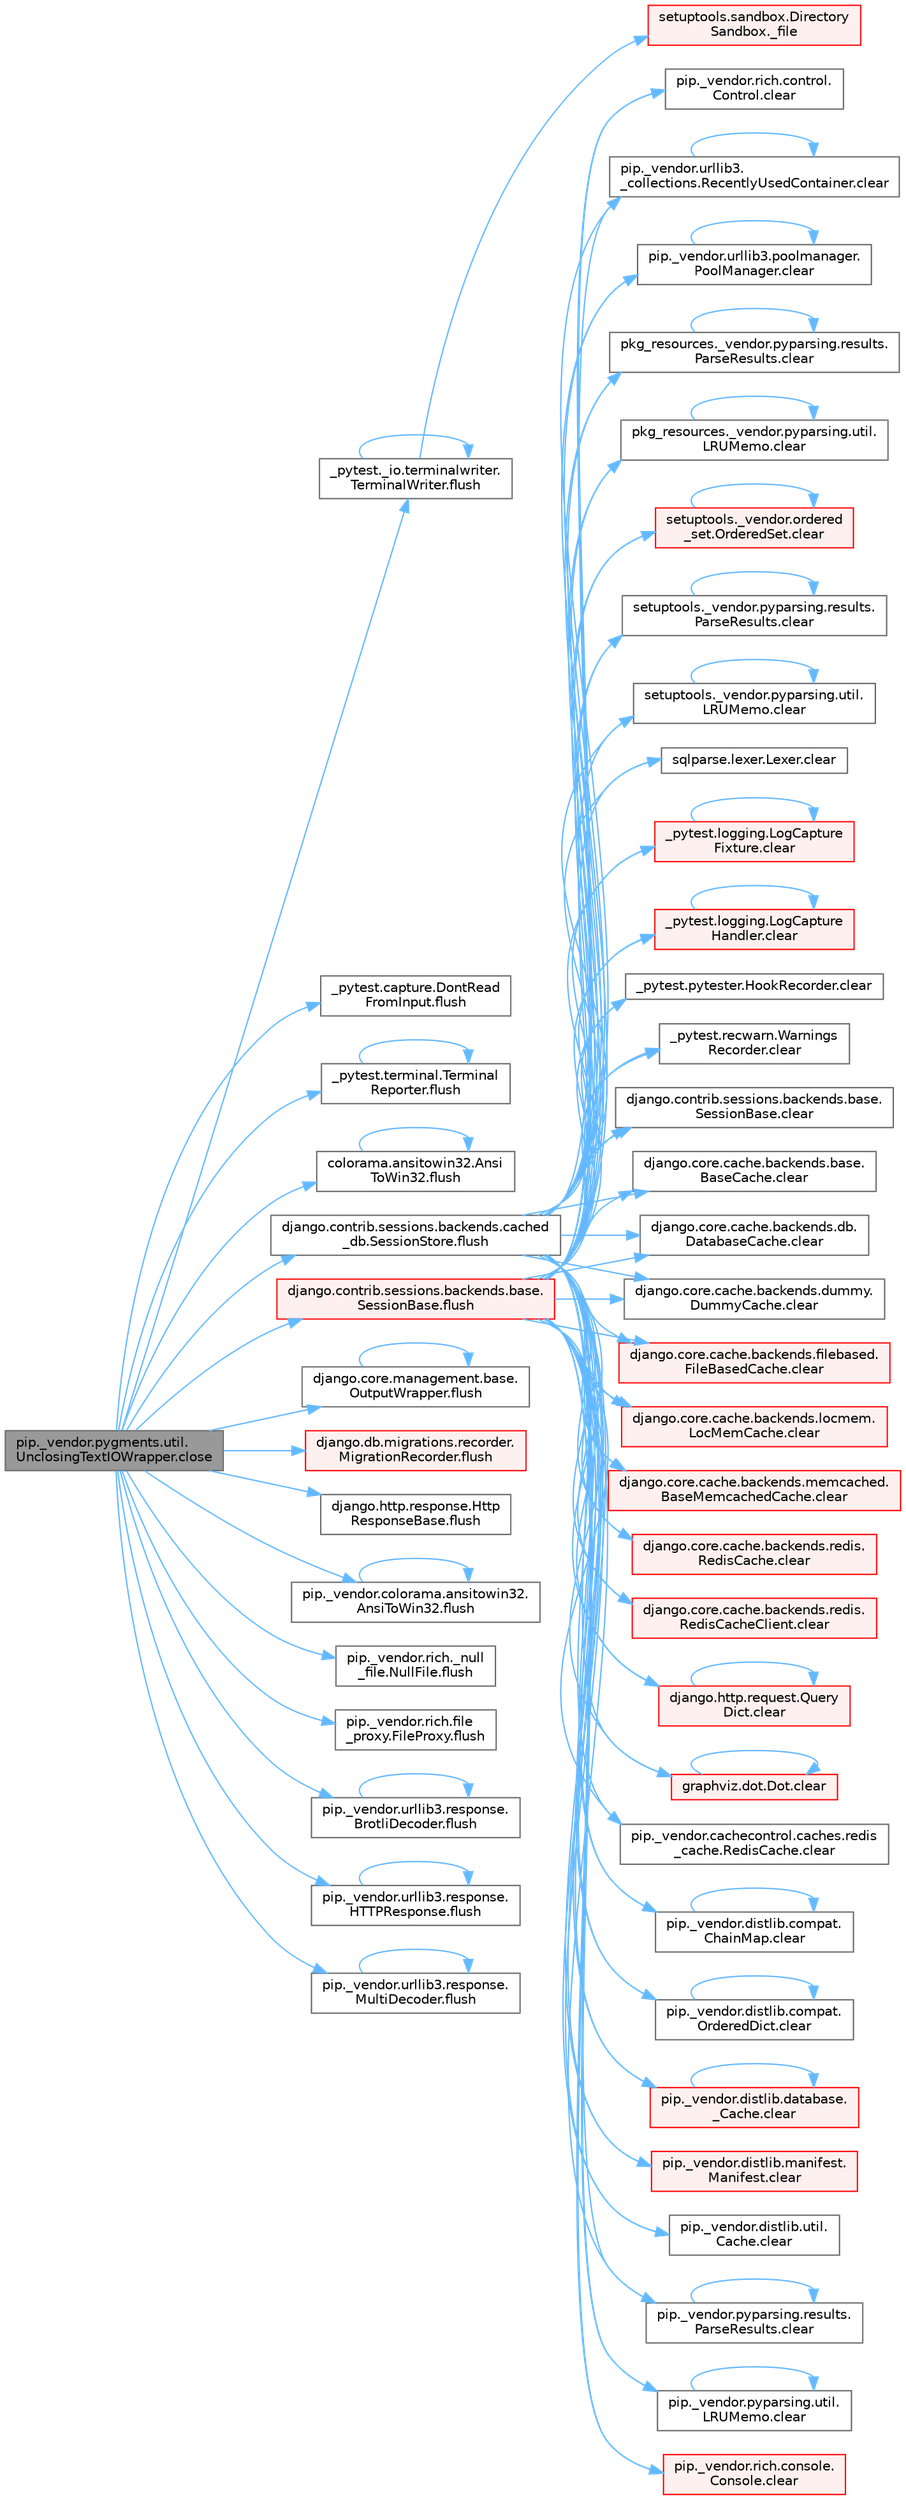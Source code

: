 digraph "pip._vendor.pygments.util.UnclosingTextIOWrapper.close"
{
 // LATEX_PDF_SIZE
  bgcolor="transparent";
  edge [fontname=Helvetica,fontsize=10,labelfontname=Helvetica,labelfontsize=10];
  node [fontname=Helvetica,fontsize=10,shape=box,height=0.2,width=0.4];
  rankdir="LR";
  Node1 [id="Node000001",label="pip._vendor.pygments.util.\lUnclosingTextIOWrapper.close",height=0.2,width=0.4,color="gray40", fillcolor="grey60", style="filled", fontcolor="black",tooltip=" "];
  Node1 -> Node2 [id="edge1_Node000001_Node000002",color="steelblue1",style="solid",tooltip=" "];
  Node2 [id="Node000002",label="_pytest._io.terminalwriter.\lTerminalWriter.flush",height=0.2,width=0.4,color="grey40", fillcolor="white", style="filled",URL="$class__pytest_1_1__io_1_1terminalwriter_1_1_terminal_writer.html#a843da9eb57c455ee17b0aac062288702",tooltip=" "];
  Node2 -> Node3 [id="edge2_Node000002_Node000003",color="steelblue1",style="solid",tooltip=" "];
  Node3 [id="Node000003",label="setuptools.sandbox.Directory\lSandbox._file",height=0.2,width=0.4,color="red", fillcolor="#FFF0F0", style="filled",URL="$classsetuptools_1_1sandbox_1_1_directory_sandbox.html#acf799106ef73553cbfdf57cc16babd98",tooltip=" "];
  Node2 -> Node2 [id="edge3_Node000002_Node000002",color="steelblue1",style="solid",tooltip=" "];
  Node1 -> Node6 [id="edge4_Node000001_Node000006",color="steelblue1",style="solid",tooltip=" "];
  Node6 [id="Node000006",label="_pytest.capture.DontRead\lFromInput.flush",height=0.2,width=0.4,color="grey40", fillcolor="white", style="filled",URL="$class__pytest_1_1capture_1_1_dont_read_from_input.html#a077768fd4551ea4669db05b09e56435b",tooltip=" "];
  Node1 -> Node7 [id="edge5_Node000001_Node000007",color="steelblue1",style="solid",tooltip=" "];
  Node7 [id="Node000007",label="_pytest.terminal.Terminal\lReporter.flush",height=0.2,width=0.4,color="grey40", fillcolor="white", style="filled",URL="$class__pytest_1_1terminal_1_1_terminal_reporter.html#ac64ff3675724a2a61394acac1ac093bd",tooltip=" "];
  Node7 -> Node7 [id="edge6_Node000007_Node000007",color="steelblue1",style="solid",tooltip=" "];
  Node1 -> Node8 [id="edge7_Node000001_Node000008",color="steelblue1",style="solid",tooltip=" "];
  Node8 [id="Node000008",label="colorama.ansitowin32.Ansi\lToWin32.flush",height=0.2,width=0.4,color="grey40", fillcolor="white", style="filled",URL="$classcolorama_1_1ansitowin32_1_1_ansi_to_win32.html#a689ccc4c4f6f7ee486e9d40cf0fb2679",tooltip=" "];
  Node8 -> Node8 [id="edge8_Node000008_Node000008",color="steelblue1",style="solid",tooltip=" "];
  Node1 -> Node9 [id="edge9_Node000001_Node000009",color="steelblue1",style="solid",tooltip=" "];
  Node9 [id="Node000009",label="django.contrib.sessions.backends.base.\lSessionBase.flush",height=0.2,width=0.4,color="red", fillcolor="#FFF0F0", style="filled",URL="$classdjango_1_1contrib_1_1sessions_1_1backends_1_1base_1_1_session_base.html#a915ab38003d5f0be1ce9f849583910bb",tooltip=" "];
  Node9 -> Node10 [id="edge10_Node000009_Node000010",color="steelblue1",style="solid",tooltip=" "];
  Node10 [id="Node000010",label="_pytest.logging.LogCapture\lFixture.clear",height=0.2,width=0.4,color="red", fillcolor="#FFF0F0", style="filled",URL="$class__pytest_1_1logging_1_1_log_capture_fixture.html#ae1d5f85c897b637582ba1fc528c957b2",tooltip=" "];
  Node10 -> Node10 [id="edge11_Node000010_Node000010",color="steelblue1",style="solid",tooltip=" "];
  Node9 -> Node12 [id="edge12_Node000009_Node000012",color="steelblue1",style="solid",tooltip=" "];
  Node12 [id="Node000012",label="_pytest.logging.LogCapture\lHandler.clear",height=0.2,width=0.4,color="red", fillcolor="#FFF0F0", style="filled",URL="$class__pytest_1_1logging_1_1_log_capture_handler.html#ace280d99c67150fd06c5e96423ba321b",tooltip=" "];
  Node12 -> Node12 [id="edge13_Node000012_Node000012",color="steelblue1",style="solid",tooltip=" "];
  Node9 -> Node27 [id="edge14_Node000009_Node000027",color="steelblue1",style="solid",tooltip=" "];
  Node27 [id="Node000027",label="_pytest.pytester.HookRecorder.clear",height=0.2,width=0.4,color="grey40", fillcolor="white", style="filled",URL="$class__pytest_1_1pytester_1_1_hook_recorder.html#ace9cadc17e50ce92135ce95e9cd4840c",tooltip=" "];
  Node9 -> Node28 [id="edge15_Node000009_Node000028",color="steelblue1",style="solid",tooltip=" "];
  Node28 [id="Node000028",label="_pytest.recwarn.Warnings\lRecorder.clear",height=0.2,width=0.4,color="grey40", fillcolor="white", style="filled",URL="$class__pytest_1_1recwarn_1_1_warnings_recorder.html#a855636d2352b31c057db58cf8bd00a5f",tooltip=" "];
  Node9 -> Node29 [id="edge16_Node000009_Node000029",color="steelblue1",style="solid",tooltip=" "];
  Node29 [id="Node000029",label="django.contrib.sessions.backends.base.\lSessionBase.clear",height=0.2,width=0.4,color="grey40", fillcolor="white", style="filled",URL="$classdjango_1_1contrib_1_1sessions_1_1backends_1_1base_1_1_session_base.html#af73c950d34ba4e5b8023a29c562a7583",tooltip=" "];
  Node9 -> Node30 [id="edge17_Node000009_Node000030",color="steelblue1",style="solid",tooltip=" "];
  Node30 [id="Node000030",label="django.core.cache.backends.base.\lBaseCache.clear",height=0.2,width=0.4,color="grey40", fillcolor="white", style="filled",URL="$classdjango_1_1core_1_1cache_1_1backends_1_1base_1_1_base_cache.html#a3c05b007431b2d757eb31f2df58d5840",tooltip=" "];
  Node9 -> Node31 [id="edge18_Node000009_Node000031",color="steelblue1",style="solid",tooltip=" "];
  Node31 [id="Node000031",label="django.core.cache.backends.db.\lDatabaseCache.clear",height=0.2,width=0.4,color="grey40", fillcolor="white", style="filled",URL="$classdjango_1_1core_1_1cache_1_1backends_1_1db_1_1_database_cache.html#a2e1999d0369363fbf2d194b636881d02",tooltip=" "];
  Node9 -> Node32 [id="edge19_Node000009_Node000032",color="steelblue1",style="solid",tooltip=" "];
  Node32 [id="Node000032",label="django.core.cache.backends.dummy.\lDummyCache.clear",height=0.2,width=0.4,color="grey40", fillcolor="white", style="filled",URL="$classdjango_1_1core_1_1cache_1_1backends_1_1dummy_1_1_dummy_cache.html#abb1ed9ca818119fda55950daaf95376a",tooltip=" "];
  Node9 -> Node33 [id="edge20_Node000009_Node000033",color="steelblue1",style="solid",tooltip=" "];
  Node33 [id="Node000033",label="django.core.cache.backends.filebased.\lFileBasedCache.clear",height=0.2,width=0.4,color="red", fillcolor="#FFF0F0", style="filled",URL="$classdjango_1_1core_1_1cache_1_1backends_1_1filebased_1_1_file_based_cache.html#a5ef508441cb4efd19dca2faafa249ee0",tooltip=" "];
  Node9 -> Node258 [id="edge21_Node000009_Node000258",color="steelblue1",style="solid",tooltip=" "];
  Node258 [id="Node000258",label="django.core.cache.backends.locmem.\lLocMemCache.clear",height=0.2,width=0.4,color="red", fillcolor="#FFF0F0", style="filled",URL="$classdjango_1_1core_1_1cache_1_1backends_1_1locmem_1_1_loc_mem_cache.html#a929bad1fce4b534e368548b4dee5698f",tooltip=" "];
  Node9 -> Node259 [id="edge22_Node000009_Node000259",color="steelblue1",style="solid",tooltip=" "];
  Node259 [id="Node000259",label="django.core.cache.backends.memcached.\lBaseMemcachedCache.clear",height=0.2,width=0.4,color="red", fillcolor="#FFF0F0", style="filled",URL="$classdjango_1_1core_1_1cache_1_1backends_1_1memcached_1_1_base_memcached_cache.html#a4a2cecf926a596317505f2332628f27e",tooltip=" "];
  Node9 -> Node260 [id="edge23_Node000009_Node000260",color="steelblue1",style="solid",tooltip=" "];
  Node260 [id="Node000260",label="django.core.cache.backends.redis.\lRedisCache.clear",height=0.2,width=0.4,color="red", fillcolor="#FFF0F0", style="filled",URL="$classdjango_1_1core_1_1cache_1_1backends_1_1redis_1_1_redis_cache.html#a715f0e1c2c44f1d79279916b50ffb682",tooltip=" "];
  Node9 -> Node261 [id="edge24_Node000009_Node000261",color="steelblue1",style="solid",tooltip=" "];
  Node261 [id="Node000261",label="django.core.cache.backends.redis.\lRedisCacheClient.clear",height=0.2,width=0.4,color="red", fillcolor="#FFF0F0", style="filled",URL="$classdjango_1_1core_1_1cache_1_1backends_1_1redis_1_1_redis_cache_client.html#aeaa14fd87f6d60367334717b61ba5993",tooltip=" "];
  Node9 -> Node265 [id="edge25_Node000009_Node000265",color="steelblue1",style="solid",tooltip=" "];
  Node265 [id="Node000265",label="django.http.request.Query\lDict.clear",height=0.2,width=0.4,color="red", fillcolor="#FFF0F0", style="filled",URL="$classdjango_1_1http_1_1request_1_1_query_dict.html#a4493c6f63cb878cb379efa44fea5722f",tooltip=" "];
  Node265 -> Node265 [id="edge26_Node000265_Node000265",color="steelblue1",style="solid",tooltip=" "];
  Node9 -> Node267 [id="edge27_Node000009_Node000267",color="steelblue1",style="solid",tooltip=" "];
  Node267 [id="Node000267",label="graphviz.dot.Dot.clear",height=0.2,width=0.4,color="red", fillcolor="#FFF0F0", style="filled",URL="$classgraphviz_1_1dot_1_1_dot.html#a3739c3ecf0ed2c2ea589738870819ef0",tooltip=" "];
  Node267 -> Node267 [id="edge28_Node000267_Node000267",color="steelblue1",style="solid",tooltip=" "];
  Node9 -> Node272 [id="edge29_Node000009_Node000272",color="steelblue1",style="solid",tooltip=" "];
  Node272 [id="Node000272",label="pip._vendor.cachecontrol.caches.redis\l_cache.RedisCache.clear",height=0.2,width=0.4,color="grey40", fillcolor="white", style="filled",URL="$classpip_1_1__vendor_1_1cachecontrol_1_1caches_1_1redis__cache_1_1_redis_cache.html#a217ee5834664749fd4d9cc65de5c7a4f",tooltip=" "];
  Node9 -> Node273 [id="edge30_Node000009_Node000273",color="steelblue1",style="solid",tooltip=" "];
  Node273 [id="Node000273",label="pip._vendor.distlib.compat.\lChainMap.clear",height=0.2,width=0.4,color="grey40", fillcolor="white", style="filled",URL="$classpip_1_1__vendor_1_1distlib_1_1compat_1_1_chain_map.html#a1694ad9f6888c7a6dce00cebd0cd08f4",tooltip=" "];
  Node273 -> Node273 [id="edge31_Node000273_Node000273",color="steelblue1",style="solid",tooltip=" "];
  Node9 -> Node274 [id="edge32_Node000009_Node000274",color="steelblue1",style="solid",tooltip=" "];
  Node274 [id="Node000274",label="pip._vendor.distlib.compat.\lOrderedDict.clear",height=0.2,width=0.4,color="grey40", fillcolor="white", style="filled",URL="$classpip_1_1__vendor_1_1distlib_1_1compat_1_1_ordered_dict.html#a60b69880d95dca03203124a6ea0cac94",tooltip=" "];
  Node274 -> Node274 [id="edge33_Node000274_Node000274",color="steelblue1",style="solid",tooltip=" "];
  Node9 -> Node275 [id="edge34_Node000009_Node000275",color="steelblue1",style="solid",tooltip=" "];
  Node275 [id="Node000275",label="pip._vendor.distlib.database.\l_Cache.clear",height=0.2,width=0.4,color="red", fillcolor="#FFF0F0", style="filled",URL="$classpip_1_1__vendor_1_1distlib_1_1database_1_1___cache.html#af81ee07ea1881ddaf69c99c4a2c9df41",tooltip=" "];
  Node275 -> Node275 [id="edge35_Node000275_Node000275",color="steelblue1",style="solid",tooltip=" "];
  Node9 -> Node4433 [id="edge36_Node000009_Node004433",color="steelblue1",style="solid",tooltip=" "];
  Node4433 [id="Node004433",label="pip._vendor.distlib.manifest.\lManifest.clear",height=0.2,width=0.4,color="red", fillcolor="#FFF0F0", style="filled",URL="$classpip_1_1__vendor_1_1distlib_1_1manifest_1_1_manifest.html#a415875ee7b2fe97d61f871a97e4ca891",tooltip=" "];
  Node9 -> Node4434 [id="edge37_Node000009_Node004434",color="steelblue1",style="solid",tooltip=" "];
  Node4434 [id="Node004434",label="pip._vendor.distlib.util.\lCache.clear",height=0.2,width=0.4,color="grey40", fillcolor="white", style="filled",URL="$classpip_1_1__vendor_1_1distlib_1_1util_1_1_cache.html#a18b1028244493764ba547e8b2eddfd15",tooltip=" "];
  Node9 -> Node4435 [id="edge38_Node000009_Node004435",color="steelblue1",style="solid",tooltip=" "];
  Node4435 [id="Node004435",label="pip._vendor.pyparsing.results.\lParseResults.clear",height=0.2,width=0.4,color="grey40", fillcolor="white", style="filled",URL="$classpip_1_1__vendor_1_1pyparsing_1_1results_1_1_parse_results.html#a8046849694e7a06573357f3a73bfd311",tooltip=" "];
  Node4435 -> Node4435 [id="edge39_Node004435_Node004435",color="steelblue1",style="solid",tooltip=" "];
  Node9 -> Node4436 [id="edge40_Node000009_Node004436",color="steelblue1",style="solid",tooltip=" "];
  Node4436 [id="Node004436",label="pip._vendor.pyparsing.util.\lLRUMemo.clear",height=0.2,width=0.4,color="grey40", fillcolor="white", style="filled",URL="$classpip_1_1__vendor_1_1pyparsing_1_1util_1_1_l_r_u_memo.html#a303f6eac42dc5558fbfcc3a4c4de31be",tooltip=" "];
  Node4436 -> Node4436 [id="edge41_Node004436_Node004436",color="steelblue1",style="solid",tooltip=" "];
  Node9 -> Node4437 [id="edge42_Node000009_Node004437",color="steelblue1",style="solid",tooltip=" "];
  Node4437 [id="Node004437",label="pip._vendor.rich.console.\lConsole.clear",height=0.2,width=0.4,color="red", fillcolor="#FFF0F0", style="filled",URL="$classpip_1_1__vendor_1_1rich_1_1console_1_1_console.html#a070ad8e3a6105d8de88b03a9e1f3a17f",tooltip=" "];
  Node9 -> Node4440 [id="edge43_Node000009_Node004440",color="steelblue1",style="solid",tooltip=" "];
  Node4440 [id="Node004440",label="pip._vendor.rich.control.\lControl.clear",height=0.2,width=0.4,color="grey40", fillcolor="white", style="filled",URL="$classpip_1_1__vendor_1_1rich_1_1control_1_1_control.html#ae49765e54321334055cb4dcd84ce01e3",tooltip=" "];
  Node9 -> Node4441 [id="edge44_Node000009_Node004441",color="steelblue1",style="solid",tooltip=" "];
  Node4441 [id="Node004441",label="pip._vendor.urllib3.\l_collections.RecentlyUsedContainer.clear",height=0.2,width=0.4,color="grey40", fillcolor="white", style="filled",URL="$classpip_1_1__vendor_1_1urllib3_1_1__collections_1_1_recently_used_container.html#a3887543985b3c77ec6f250b0b4fe1087",tooltip=" "];
  Node4441 -> Node4441 [id="edge45_Node004441_Node004441",color="steelblue1",style="solid",tooltip=" "];
  Node9 -> Node4442 [id="edge46_Node000009_Node004442",color="steelblue1",style="solid",tooltip=" "];
  Node4442 [id="Node004442",label="pip._vendor.urllib3.poolmanager.\lPoolManager.clear",height=0.2,width=0.4,color="grey40", fillcolor="white", style="filled",URL="$classpip_1_1__vendor_1_1urllib3_1_1poolmanager_1_1_pool_manager.html#a76ed608f5b72a93df2f723b07766d204",tooltip=" "];
  Node4442 -> Node4442 [id="edge47_Node004442_Node004442",color="steelblue1",style="solid",tooltip=" "];
  Node9 -> Node4443 [id="edge48_Node000009_Node004443",color="steelblue1",style="solid",tooltip=" "];
  Node4443 [id="Node004443",label="pkg_resources._vendor.pyparsing.results.\lParseResults.clear",height=0.2,width=0.4,color="grey40", fillcolor="white", style="filled",URL="$classpkg__resources_1_1__vendor_1_1pyparsing_1_1results_1_1_parse_results.html#a398d96ac9f24cc7dfb22154c0874280f",tooltip=" "];
  Node4443 -> Node4443 [id="edge49_Node004443_Node004443",color="steelblue1",style="solid",tooltip=" "];
  Node9 -> Node4444 [id="edge50_Node000009_Node004444",color="steelblue1",style="solid",tooltip=" "];
  Node4444 [id="Node004444",label="pkg_resources._vendor.pyparsing.util.\lLRUMemo.clear",height=0.2,width=0.4,color="grey40", fillcolor="white", style="filled",URL="$classpkg__resources_1_1__vendor_1_1pyparsing_1_1util_1_1_l_r_u_memo.html#a0c2278e9c04511da2b8740d6c47f1dd7",tooltip=" "];
  Node4444 -> Node4444 [id="edge51_Node004444_Node004444",color="steelblue1",style="solid",tooltip=" "];
  Node9 -> Node4445 [id="edge52_Node000009_Node004445",color="steelblue1",style="solid",tooltip=" "];
  Node4445 [id="Node004445",label="setuptools._vendor.ordered\l_set.OrderedSet.clear",height=0.2,width=0.4,color="red", fillcolor="#FFF0F0", style="filled",URL="$classsetuptools_1_1__vendor_1_1ordered__set_1_1_ordered_set.html#a7bc043a3c66cd95ef9d8ba3959c148c5",tooltip=" "];
  Node4445 -> Node4445 [id="edge53_Node004445_Node004445",color="steelblue1",style="solid",tooltip=" "];
  Node9 -> Node4446 [id="edge54_Node000009_Node004446",color="steelblue1",style="solid",tooltip=" "];
  Node4446 [id="Node004446",label="setuptools._vendor.pyparsing.results.\lParseResults.clear",height=0.2,width=0.4,color="grey40", fillcolor="white", style="filled",URL="$classsetuptools_1_1__vendor_1_1pyparsing_1_1results_1_1_parse_results.html#a6afa9faa88c8d4145b378500701592f2",tooltip=" "];
  Node4446 -> Node4446 [id="edge55_Node004446_Node004446",color="steelblue1",style="solid",tooltip=" "];
  Node9 -> Node4447 [id="edge56_Node000009_Node004447",color="steelblue1",style="solid",tooltip=" "];
  Node4447 [id="Node004447",label="setuptools._vendor.pyparsing.util.\lLRUMemo.clear",height=0.2,width=0.4,color="grey40", fillcolor="white", style="filled",URL="$classsetuptools_1_1__vendor_1_1pyparsing_1_1util_1_1_l_r_u_memo.html#ac452de1d3ea0c39066c650a5b4335e77",tooltip=" "];
  Node4447 -> Node4447 [id="edge57_Node004447_Node004447",color="steelblue1",style="solid",tooltip=" "];
  Node9 -> Node4448 [id="edge58_Node000009_Node004448",color="steelblue1",style="solid",tooltip=" "];
  Node4448 [id="Node004448",label="sqlparse.lexer.Lexer.clear",height=0.2,width=0.4,color="grey40", fillcolor="white", style="filled",URL="$classsqlparse_1_1lexer_1_1_lexer.html#ab1fad34c8529ec4b5216c744ab6f9cee",tooltip=" "];
  Node1 -> Node26 [id="edge59_Node000001_Node000026",color="steelblue1",style="solid",tooltip=" "];
  Node26 [id="Node000026",label="django.contrib.sessions.backends.cached\l_db.SessionStore.flush",height=0.2,width=0.4,color="grey40", fillcolor="white", style="filled",URL="$classdjango_1_1contrib_1_1sessions_1_1backends_1_1cached__db_1_1_session_store.html#a6df5f77231b222833b8d76f1a4b0c57d",tooltip=" "];
  Node26 -> Node10 [id="edge60_Node000026_Node000010",color="steelblue1",style="solid",tooltip=" "];
  Node26 -> Node12 [id="edge61_Node000026_Node000012",color="steelblue1",style="solid",tooltip=" "];
  Node26 -> Node27 [id="edge62_Node000026_Node000027",color="steelblue1",style="solid",tooltip=" "];
  Node26 -> Node28 [id="edge63_Node000026_Node000028",color="steelblue1",style="solid",tooltip=" "];
  Node26 -> Node29 [id="edge64_Node000026_Node000029",color="steelblue1",style="solid",tooltip=" "];
  Node26 -> Node30 [id="edge65_Node000026_Node000030",color="steelblue1",style="solid",tooltip=" "];
  Node26 -> Node31 [id="edge66_Node000026_Node000031",color="steelblue1",style="solid",tooltip=" "];
  Node26 -> Node32 [id="edge67_Node000026_Node000032",color="steelblue1",style="solid",tooltip=" "];
  Node26 -> Node33 [id="edge68_Node000026_Node000033",color="steelblue1",style="solid",tooltip=" "];
  Node26 -> Node258 [id="edge69_Node000026_Node000258",color="steelblue1",style="solid",tooltip=" "];
  Node26 -> Node259 [id="edge70_Node000026_Node000259",color="steelblue1",style="solid",tooltip=" "];
  Node26 -> Node260 [id="edge71_Node000026_Node000260",color="steelblue1",style="solid",tooltip=" "];
  Node26 -> Node261 [id="edge72_Node000026_Node000261",color="steelblue1",style="solid",tooltip=" "];
  Node26 -> Node265 [id="edge73_Node000026_Node000265",color="steelblue1",style="solid",tooltip=" "];
  Node26 -> Node267 [id="edge74_Node000026_Node000267",color="steelblue1",style="solid",tooltip=" "];
  Node26 -> Node272 [id="edge75_Node000026_Node000272",color="steelblue1",style="solid",tooltip=" "];
  Node26 -> Node273 [id="edge76_Node000026_Node000273",color="steelblue1",style="solid",tooltip=" "];
  Node26 -> Node274 [id="edge77_Node000026_Node000274",color="steelblue1",style="solid",tooltip=" "];
  Node26 -> Node275 [id="edge78_Node000026_Node000275",color="steelblue1",style="solid",tooltip=" "];
  Node26 -> Node4433 [id="edge79_Node000026_Node004433",color="steelblue1",style="solid",tooltip=" "];
  Node26 -> Node4434 [id="edge80_Node000026_Node004434",color="steelblue1",style="solid",tooltip=" "];
  Node26 -> Node4435 [id="edge81_Node000026_Node004435",color="steelblue1",style="solid",tooltip=" "];
  Node26 -> Node4436 [id="edge82_Node000026_Node004436",color="steelblue1",style="solid",tooltip=" "];
  Node26 -> Node4437 [id="edge83_Node000026_Node004437",color="steelblue1",style="solid",tooltip=" "];
  Node26 -> Node4440 [id="edge84_Node000026_Node004440",color="steelblue1",style="solid",tooltip=" "];
  Node26 -> Node4441 [id="edge85_Node000026_Node004441",color="steelblue1",style="solid",tooltip=" "];
  Node26 -> Node4442 [id="edge86_Node000026_Node004442",color="steelblue1",style="solid",tooltip=" "];
  Node26 -> Node4443 [id="edge87_Node000026_Node004443",color="steelblue1",style="solid",tooltip=" "];
  Node26 -> Node4444 [id="edge88_Node000026_Node004444",color="steelblue1",style="solid",tooltip=" "];
  Node26 -> Node4445 [id="edge89_Node000026_Node004445",color="steelblue1",style="solid",tooltip=" "];
  Node26 -> Node4446 [id="edge90_Node000026_Node004446",color="steelblue1",style="solid",tooltip=" "];
  Node26 -> Node4447 [id="edge91_Node000026_Node004447",color="steelblue1",style="solid",tooltip=" "];
  Node26 -> Node4448 [id="edge92_Node000026_Node004448",color="steelblue1",style="solid",tooltip=" "];
  Node1 -> Node4512 [id="edge93_Node000001_Node004512",color="steelblue1",style="solid",tooltip=" "];
  Node4512 [id="Node004512",label="django.core.management.base.\lOutputWrapper.flush",height=0.2,width=0.4,color="grey40", fillcolor="white", style="filled",URL="$classdjango_1_1core_1_1management_1_1base_1_1_output_wrapper.html#ae647845a3c38571bd0a4fa624f653313",tooltip=" "];
  Node4512 -> Node4512 [id="edge94_Node004512_Node004512",color="steelblue1",style="solid",tooltip=" "];
  Node1 -> Node4513 [id="edge95_Node000001_Node004513",color="steelblue1",style="solid",tooltip=" "];
  Node4513 [id="Node004513",label="django.db.migrations.recorder.\lMigrationRecorder.flush",height=0.2,width=0.4,color="red", fillcolor="#FFF0F0", style="filled",URL="$classdjango_1_1db_1_1migrations_1_1recorder_1_1_migration_recorder.html#a46c32aba79d6d83c8322aa77a3de6017",tooltip=" "];
  Node1 -> Node4516 [id="edge96_Node000001_Node004516",color="steelblue1",style="solid",tooltip=" "];
  Node4516 [id="Node004516",label="django.http.response.Http\lResponseBase.flush",height=0.2,width=0.4,color="grey40", fillcolor="white", style="filled",URL="$classdjango_1_1http_1_1response_1_1_http_response_base.html#a6af6444fa18f11aeee4df9bb108727c1",tooltip=" "];
  Node1 -> Node2416 [id="edge97_Node000001_Node002416",color="steelblue1",style="solid",tooltip=" "];
  Node2416 [id="Node002416",label="pip._vendor.colorama.ansitowin32.\lAnsiToWin32.flush",height=0.2,width=0.4,color="grey40", fillcolor="white", style="filled",URL="$classpip_1_1__vendor_1_1colorama_1_1ansitowin32_1_1_ansi_to_win32.html#a96b04357c7430abf89e3448e1d33704b",tooltip=" "];
  Node2416 -> Node2416 [id="edge98_Node002416_Node002416",color="steelblue1",style="solid",tooltip=" "];
  Node1 -> Node4517 [id="edge99_Node000001_Node004517",color="steelblue1",style="solid",tooltip=" "];
  Node4517 [id="Node004517",label="pip._vendor.rich._null\l_file.NullFile.flush",height=0.2,width=0.4,color="grey40", fillcolor="white", style="filled",URL="$classpip_1_1__vendor_1_1rich_1_1__null__file_1_1_null_file.html#adadf10a82fdb12caa43abd51d51e980f",tooltip=" "];
  Node1 -> Node4518 [id="edge100_Node000001_Node004518",color="steelblue1",style="solid",tooltip=" "];
  Node4518 [id="Node004518",label="pip._vendor.rich.file\l_proxy.FileProxy.flush",height=0.2,width=0.4,color="grey40", fillcolor="white", style="filled",URL="$classpip_1_1__vendor_1_1rich_1_1file__proxy_1_1_file_proxy.html#af9df24b30b10915478c4224d64b42339",tooltip=" "];
  Node1 -> Node4519 [id="edge101_Node000001_Node004519",color="steelblue1",style="solid",tooltip=" "];
  Node4519 [id="Node004519",label="pip._vendor.urllib3.response.\lBrotliDecoder.flush",height=0.2,width=0.4,color="grey40", fillcolor="white", style="filled",URL="$classpip_1_1__vendor_1_1urllib3_1_1response_1_1_brotli_decoder.html#a065f7ef04d5d05a4274f06ccc2bc3508",tooltip=" "];
  Node4519 -> Node4519 [id="edge102_Node004519_Node004519",color="steelblue1",style="solid",tooltip=" "];
  Node1 -> Node382 [id="edge103_Node000001_Node000382",color="steelblue1",style="solid",tooltip=" "];
  Node382 [id="Node000382",label="pip._vendor.urllib3.response.\lHTTPResponse.flush",height=0.2,width=0.4,color="grey40", fillcolor="white", style="filled",URL="$classpip_1_1__vendor_1_1urllib3_1_1response_1_1_h_t_t_p_response.html#a6d7b7138abe76f737277901c92166a8e",tooltip=" "];
  Node382 -> Node382 [id="edge104_Node000382_Node000382",color="steelblue1",style="solid",tooltip=" "];
  Node1 -> Node4520 [id="edge105_Node000001_Node004520",color="steelblue1",style="solid",tooltip=" "];
  Node4520 [id="Node004520",label="pip._vendor.urllib3.response.\lMultiDecoder.flush",height=0.2,width=0.4,color="grey40", fillcolor="white", style="filled",URL="$classpip_1_1__vendor_1_1urllib3_1_1response_1_1_multi_decoder.html#abdc13dcfe4faef9e95bfe75ad9af208d",tooltip=" "];
  Node4520 -> Node4520 [id="edge106_Node004520_Node004520",color="steelblue1",style="solid",tooltip=" "];
}
